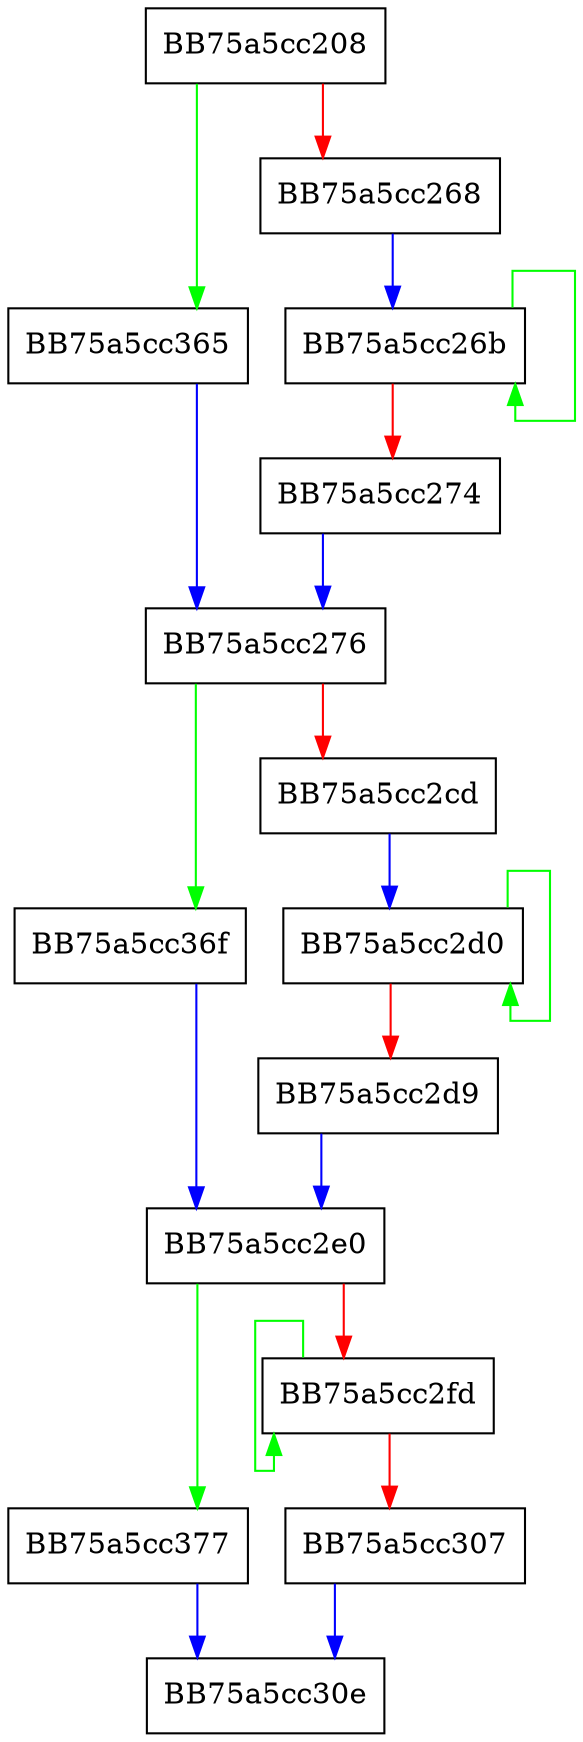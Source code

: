 digraph McTemplateU0pU16sdqqzzm_MPEventWriteTransfer {
  node [shape="box"];
  graph [splines=ortho];
  BB75a5cc208 -> BB75a5cc365 [color="green"];
  BB75a5cc208 -> BB75a5cc268 [color="red"];
  BB75a5cc268 -> BB75a5cc26b [color="blue"];
  BB75a5cc26b -> BB75a5cc26b [color="green"];
  BB75a5cc26b -> BB75a5cc274 [color="red"];
  BB75a5cc274 -> BB75a5cc276 [color="blue"];
  BB75a5cc276 -> BB75a5cc36f [color="green"];
  BB75a5cc276 -> BB75a5cc2cd [color="red"];
  BB75a5cc2cd -> BB75a5cc2d0 [color="blue"];
  BB75a5cc2d0 -> BB75a5cc2d0 [color="green"];
  BB75a5cc2d0 -> BB75a5cc2d9 [color="red"];
  BB75a5cc2d9 -> BB75a5cc2e0 [color="blue"];
  BB75a5cc2e0 -> BB75a5cc377 [color="green"];
  BB75a5cc2e0 -> BB75a5cc2fd [color="red"];
  BB75a5cc2fd -> BB75a5cc2fd [color="green"];
  BB75a5cc2fd -> BB75a5cc307 [color="red"];
  BB75a5cc307 -> BB75a5cc30e [color="blue"];
  BB75a5cc365 -> BB75a5cc276 [color="blue"];
  BB75a5cc36f -> BB75a5cc2e0 [color="blue"];
  BB75a5cc377 -> BB75a5cc30e [color="blue"];
}